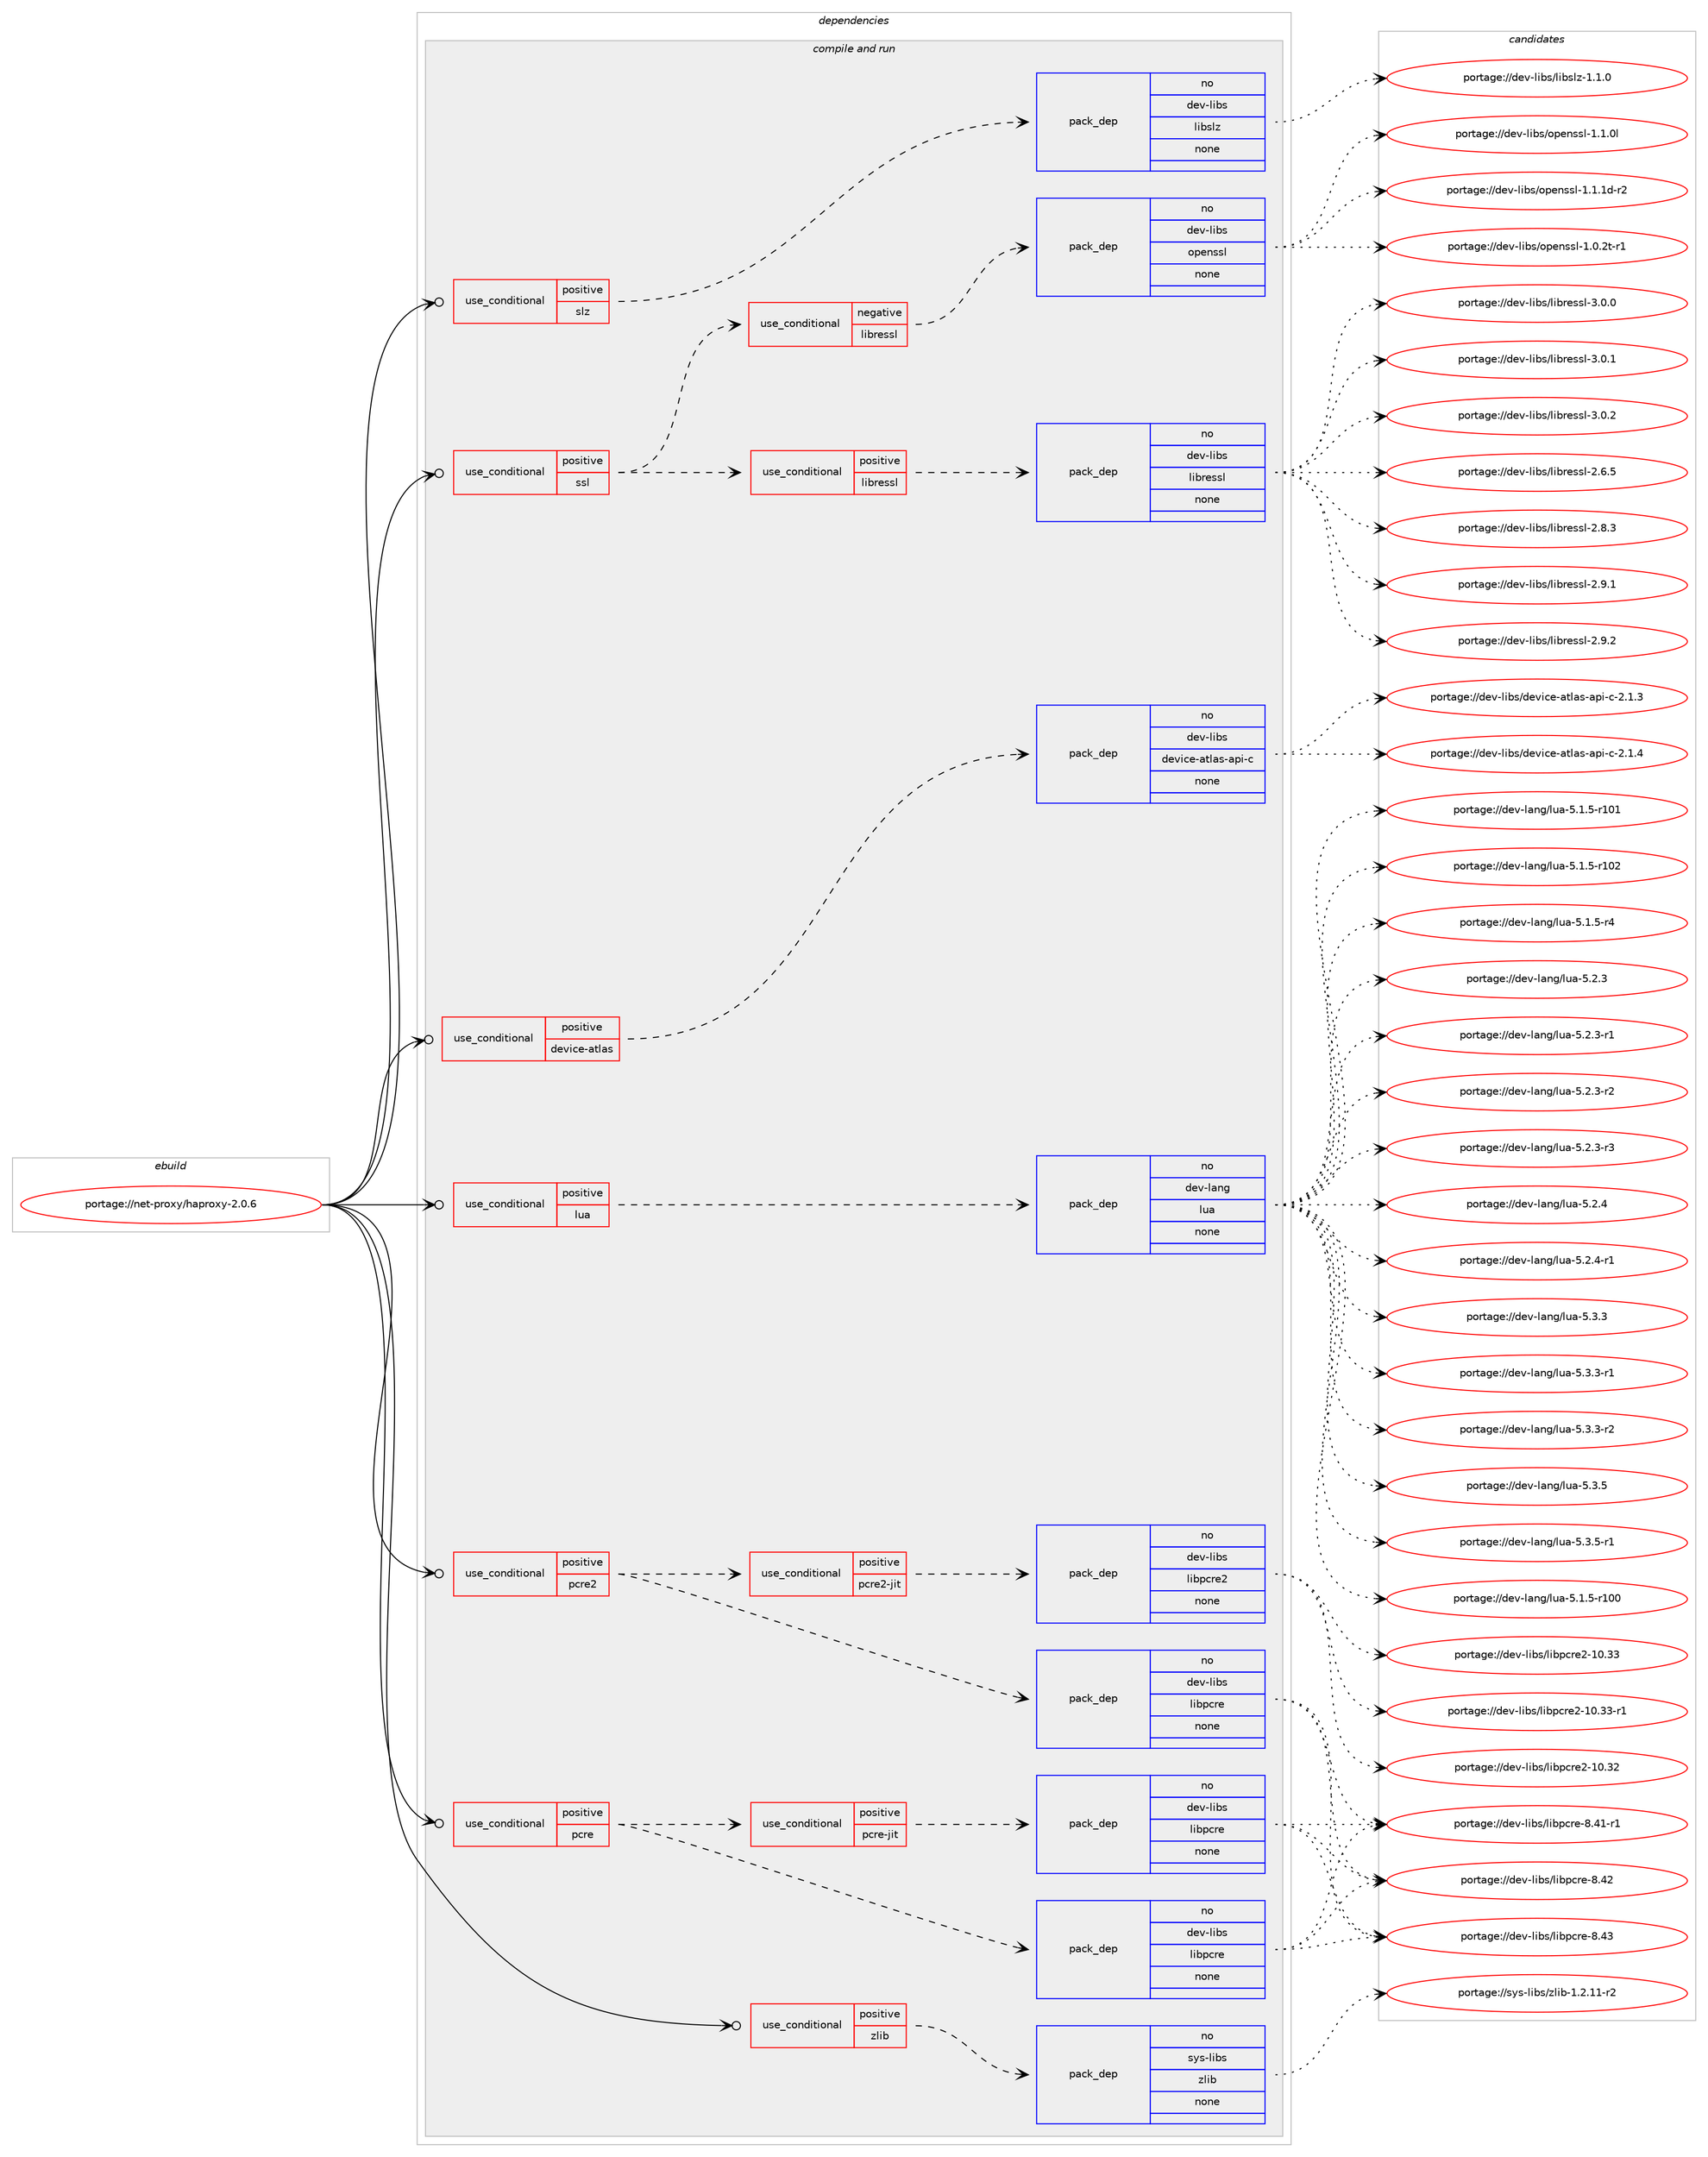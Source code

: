 digraph prolog {

# *************
# Graph options
# *************

newrank=true;
concentrate=true;
compound=true;
graph [rankdir=LR,fontname=Helvetica,fontsize=10,ranksep=1.5];#, ranksep=2.5, nodesep=0.2];
edge  [arrowhead=vee];
node  [fontname=Helvetica,fontsize=10];

# **********
# The ebuild
# **********

subgraph cluster_leftcol {
color=gray;
rank=same;
label=<<i>ebuild</i>>;
id [label="portage://net-proxy/haproxy-2.0.6", color=red, width=4, href="../net-proxy/haproxy-2.0.6.svg"];
}

# ****************
# The dependencies
# ****************

subgraph cluster_midcol {
color=gray;
label=<<i>dependencies</i>>;
subgraph cluster_compile {
fillcolor="#eeeeee";
style=filled;
label=<<i>compile</i>>;
}
subgraph cluster_compileandrun {
fillcolor="#eeeeee";
style=filled;
label=<<i>compile and run</i>>;
subgraph cond93783 {
dependency374997 [label=<<TABLE BORDER="0" CELLBORDER="1" CELLSPACING="0" CELLPADDING="4"><TR><TD ROWSPAN="3" CELLPADDING="10">use_conditional</TD></TR><TR><TD>positive</TD></TR><TR><TD>device-atlas</TD></TR></TABLE>>, shape=none, color=red];
subgraph pack274873 {
dependency374998 [label=<<TABLE BORDER="0" CELLBORDER="1" CELLSPACING="0" CELLPADDING="4" WIDTH="220"><TR><TD ROWSPAN="6" CELLPADDING="30">pack_dep</TD></TR><TR><TD WIDTH="110">no</TD></TR><TR><TD>dev-libs</TD></TR><TR><TD>device-atlas-api-c</TD></TR><TR><TD>none</TD></TR><TR><TD></TD></TR></TABLE>>, shape=none, color=blue];
}
dependency374997:e -> dependency374998:w [weight=20,style="dashed",arrowhead="vee"];
}
id:e -> dependency374997:w [weight=20,style="solid",arrowhead="odotvee"];
subgraph cond93784 {
dependency374999 [label=<<TABLE BORDER="0" CELLBORDER="1" CELLSPACING="0" CELLPADDING="4"><TR><TD ROWSPAN="3" CELLPADDING="10">use_conditional</TD></TR><TR><TD>positive</TD></TR><TR><TD>lua</TD></TR></TABLE>>, shape=none, color=red];
subgraph pack274874 {
dependency375000 [label=<<TABLE BORDER="0" CELLBORDER="1" CELLSPACING="0" CELLPADDING="4" WIDTH="220"><TR><TD ROWSPAN="6" CELLPADDING="30">pack_dep</TD></TR><TR><TD WIDTH="110">no</TD></TR><TR><TD>dev-lang</TD></TR><TR><TD>lua</TD></TR><TR><TD>none</TD></TR><TR><TD></TD></TR></TABLE>>, shape=none, color=blue];
}
dependency374999:e -> dependency375000:w [weight=20,style="dashed",arrowhead="vee"];
}
id:e -> dependency374999:w [weight=20,style="solid",arrowhead="odotvee"];
subgraph cond93785 {
dependency375001 [label=<<TABLE BORDER="0" CELLBORDER="1" CELLSPACING="0" CELLPADDING="4"><TR><TD ROWSPAN="3" CELLPADDING="10">use_conditional</TD></TR><TR><TD>positive</TD></TR><TR><TD>pcre</TD></TR></TABLE>>, shape=none, color=red];
subgraph pack274875 {
dependency375002 [label=<<TABLE BORDER="0" CELLBORDER="1" CELLSPACING="0" CELLPADDING="4" WIDTH="220"><TR><TD ROWSPAN="6" CELLPADDING="30">pack_dep</TD></TR><TR><TD WIDTH="110">no</TD></TR><TR><TD>dev-libs</TD></TR><TR><TD>libpcre</TD></TR><TR><TD>none</TD></TR><TR><TD></TD></TR></TABLE>>, shape=none, color=blue];
}
dependency375001:e -> dependency375002:w [weight=20,style="dashed",arrowhead="vee"];
subgraph cond93786 {
dependency375003 [label=<<TABLE BORDER="0" CELLBORDER="1" CELLSPACING="0" CELLPADDING="4"><TR><TD ROWSPAN="3" CELLPADDING="10">use_conditional</TD></TR><TR><TD>positive</TD></TR><TR><TD>pcre-jit</TD></TR></TABLE>>, shape=none, color=red];
subgraph pack274876 {
dependency375004 [label=<<TABLE BORDER="0" CELLBORDER="1" CELLSPACING="0" CELLPADDING="4" WIDTH="220"><TR><TD ROWSPAN="6" CELLPADDING="30">pack_dep</TD></TR><TR><TD WIDTH="110">no</TD></TR><TR><TD>dev-libs</TD></TR><TR><TD>libpcre</TD></TR><TR><TD>none</TD></TR><TR><TD></TD></TR></TABLE>>, shape=none, color=blue];
}
dependency375003:e -> dependency375004:w [weight=20,style="dashed",arrowhead="vee"];
}
dependency375001:e -> dependency375003:w [weight=20,style="dashed",arrowhead="vee"];
}
id:e -> dependency375001:w [weight=20,style="solid",arrowhead="odotvee"];
subgraph cond93787 {
dependency375005 [label=<<TABLE BORDER="0" CELLBORDER="1" CELLSPACING="0" CELLPADDING="4"><TR><TD ROWSPAN="3" CELLPADDING="10">use_conditional</TD></TR><TR><TD>positive</TD></TR><TR><TD>pcre2</TD></TR></TABLE>>, shape=none, color=red];
subgraph pack274877 {
dependency375006 [label=<<TABLE BORDER="0" CELLBORDER="1" CELLSPACING="0" CELLPADDING="4" WIDTH="220"><TR><TD ROWSPAN="6" CELLPADDING="30">pack_dep</TD></TR><TR><TD WIDTH="110">no</TD></TR><TR><TD>dev-libs</TD></TR><TR><TD>libpcre</TD></TR><TR><TD>none</TD></TR><TR><TD></TD></TR></TABLE>>, shape=none, color=blue];
}
dependency375005:e -> dependency375006:w [weight=20,style="dashed",arrowhead="vee"];
subgraph cond93788 {
dependency375007 [label=<<TABLE BORDER="0" CELLBORDER="1" CELLSPACING="0" CELLPADDING="4"><TR><TD ROWSPAN="3" CELLPADDING="10">use_conditional</TD></TR><TR><TD>positive</TD></TR><TR><TD>pcre2-jit</TD></TR></TABLE>>, shape=none, color=red];
subgraph pack274878 {
dependency375008 [label=<<TABLE BORDER="0" CELLBORDER="1" CELLSPACING="0" CELLPADDING="4" WIDTH="220"><TR><TD ROWSPAN="6" CELLPADDING="30">pack_dep</TD></TR><TR><TD WIDTH="110">no</TD></TR><TR><TD>dev-libs</TD></TR><TR><TD>libpcre2</TD></TR><TR><TD>none</TD></TR><TR><TD></TD></TR></TABLE>>, shape=none, color=blue];
}
dependency375007:e -> dependency375008:w [weight=20,style="dashed",arrowhead="vee"];
}
dependency375005:e -> dependency375007:w [weight=20,style="dashed",arrowhead="vee"];
}
id:e -> dependency375005:w [weight=20,style="solid",arrowhead="odotvee"];
subgraph cond93789 {
dependency375009 [label=<<TABLE BORDER="0" CELLBORDER="1" CELLSPACING="0" CELLPADDING="4"><TR><TD ROWSPAN="3" CELLPADDING="10">use_conditional</TD></TR><TR><TD>positive</TD></TR><TR><TD>slz</TD></TR></TABLE>>, shape=none, color=red];
subgraph pack274879 {
dependency375010 [label=<<TABLE BORDER="0" CELLBORDER="1" CELLSPACING="0" CELLPADDING="4" WIDTH="220"><TR><TD ROWSPAN="6" CELLPADDING="30">pack_dep</TD></TR><TR><TD WIDTH="110">no</TD></TR><TR><TD>dev-libs</TD></TR><TR><TD>libslz</TD></TR><TR><TD>none</TD></TR><TR><TD></TD></TR></TABLE>>, shape=none, color=blue];
}
dependency375009:e -> dependency375010:w [weight=20,style="dashed",arrowhead="vee"];
}
id:e -> dependency375009:w [weight=20,style="solid",arrowhead="odotvee"];
subgraph cond93790 {
dependency375011 [label=<<TABLE BORDER="0" CELLBORDER="1" CELLSPACING="0" CELLPADDING="4"><TR><TD ROWSPAN="3" CELLPADDING="10">use_conditional</TD></TR><TR><TD>positive</TD></TR><TR><TD>ssl</TD></TR></TABLE>>, shape=none, color=red];
subgraph cond93791 {
dependency375012 [label=<<TABLE BORDER="0" CELLBORDER="1" CELLSPACING="0" CELLPADDING="4"><TR><TD ROWSPAN="3" CELLPADDING="10">use_conditional</TD></TR><TR><TD>negative</TD></TR><TR><TD>libressl</TD></TR></TABLE>>, shape=none, color=red];
subgraph pack274880 {
dependency375013 [label=<<TABLE BORDER="0" CELLBORDER="1" CELLSPACING="0" CELLPADDING="4" WIDTH="220"><TR><TD ROWSPAN="6" CELLPADDING="30">pack_dep</TD></TR><TR><TD WIDTH="110">no</TD></TR><TR><TD>dev-libs</TD></TR><TR><TD>openssl</TD></TR><TR><TD>none</TD></TR><TR><TD></TD></TR></TABLE>>, shape=none, color=blue];
}
dependency375012:e -> dependency375013:w [weight=20,style="dashed",arrowhead="vee"];
}
dependency375011:e -> dependency375012:w [weight=20,style="dashed",arrowhead="vee"];
subgraph cond93792 {
dependency375014 [label=<<TABLE BORDER="0" CELLBORDER="1" CELLSPACING="0" CELLPADDING="4"><TR><TD ROWSPAN="3" CELLPADDING="10">use_conditional</TD></TR><TR><TD>positive</TD></TR><TR><TD>libressl</TD></TR></TABLE>>, shape=none, color=red];
subgraph pack274881 {
dependency375015 [label=<<TABLE BORDER="0" CELLBORDER="1" CELLSPACING="0" CELLPADDING="4" WIDTH="220"><TR><TD ROWSPAN="6" CELLPADDING="30">pack_dep</TD></TR><TR><TD WIDTH="110">no</TD></TR><TR><TD>dev-libs</TD></TR><TR><TD>libressl</TD></TR><TR><TD>none</TD></TR><TR><TD></TD></TR></TABLE>>, shape=none, color=blue];
}
dependency375014:e -> dependency375015:w [weight=20,style="dashed",arrowhead="vee"];
}
dependency375011:e -> dependency375014:w [weight=20,style="dashed",arrowhead="vee"];
}
id:e -> dependency375011:w [weight=20,style="solid",arrowhead="odotvee"];
subgraph cond93793 {
dependency375016 [label=<<TABLE BORDER="0" CELLBORDER="1" CELLSPACING="0" CELLPADDING="4"><TR><TD ROWSPAN="3" CELLPADDING="10">use_conditional</TD></TR><TR><TD>positive</TD></TR><TR><TD>zlib</TD></TR></TABLE>>, shape=none, color=red];
subgraph pack274882 {
dependency375017 [label=<<TABLE BORDER="0" CELLBORDER="1" CELLSPACING="0" CELLPADDING="4" WIDTH="220"><TR><TD ROWSPAN="6" CELLPADDING="30">pack_dep</TD></TR><TR><TD WIDTH="110">no</TD></TR><TR><TD>sys-libs</TD></TR><TR><TD>zlib</TD></TR><TR><TD>none</TD></TR><TR><TD></TD></TR></TABLE>>, shape=none, color=blue];
}
dependency375016:e -> dependency375017:w [weight=20,style="dashed",arrowhead="vee"];
}
id:e -> dependency375016:w [weight=20,style="solid",arrowhead="odotvee"];
}
subgraph cluster_run {
fillcolor="#eeeeee";
style=filled;
label=<<i>run</i>>;
}
}

# **************
# The candidates
# **************

subgraph cluster_choices {
rank=same;
color=gray;
label=<<i>candidates</i>>;

subgraph choice274873 {
color=black;
nodesep=1;
choiceportage1001011184510810598115471001011181059910145971161089711545971121054599455046494651 [label="portage://dev-libs/device-atlas-api-c-2.1.3", color=red, width=4,href="../dev-libs/device-atlas-api-c-2.1.3.svg"];
choiceportage1001011184510810598115471001011181059910145971161089711545971121054599455046494652 [label="portage://dev-libs/device-atlas-api-c-2.1.4", color=red, width=4,href="../dev-libs/device-atlas-api-c-2.1.4.svg"];
dependency374998:e -> choiceportage1001011184510810598115471001011181059910145971161089711545971121054599455046494651:w [style=dotted,weight="100"];
dependency374998:e -> choiceportage1001011184510810598115471001011181059910145971161089711545971121054599455046494652:w [style=dotted,weight="100"];
}
subgraph choice274874 {
color=black;
nodesep=1;
choiceportage1001011184510897110103471081179745534649465345114494848 [label="portage://dev-lang/lua-5.1.5-r100", color=red, width=4,href="../dev-lang/lua-5.1.5-r100.svg"];
choiceportage1001011184510897110103471081179745534649465345114494849 [label="portage://dev-lang/lua-5.1.5-r101", color=red, width=4,href="../dev-lang/lua-5.1.5-r101.svg"];
choiceportage1001011184510897110103471081179745534649465345114494850 [label="portage://dev-lang/lua-5.1.5-r102", color=red, width=4,href="../dev-lang/lua-5.1.5-r102.svg"];
choiceportage100101118451089711010347108117974553464946534511452 [label="portage://dev-lang/lua-5.1.5-r4", color=red, width=4,href="../dev-lang/lua-5.1.5-r4.svg"];
choiceportage10010111845108971101034710811797455346504651 [label="portage://dev-lang/lua-5.2.3", color=red, width=4,href="../dev-lang/lua-5.2.3.svg"];
choiceportage100101118451089711010347108117974553465046514511449 [label="portage://dev-lang/lua-5.2.3-r1", color=red, width=4,href="../dev-lang/lua-5.2.3-r1.svg"];
choiceportage100101118451089711010347108117974553465046514511450 [label="portage://dev-lang/lua-5.2.3-r2", color=red, width=4,href="../dev-lang/lua-5.2.3-r2.svg"];
choiceportage100101118451089711010347108117974553465046514511451 [label="portage://dev-lang/lua-5.2.3-r3", color=red, width=4,href="../dev-lang/lua-5.2.3-r3.svg"];
choiceportage10010111845108971101034710811797455346504652 [label="portage://dev-lang/lua-5.2.4", color=red, width=4,href="../dev-lang/lua-5.2.4.svg"];
choiceportage100101118451089711010347108117974553465046524511449 [label="portage://dev-lang/lua-5.2.4-r1", color=red, width=4,href="../dev-lang/lua-5.2.4-r1.svg"];
choiceportage10010111845108971101034710811797455346514651 [label="portage://dev-lang/lua-5.3.3", color=red, width=4,href="../dev-lang/lua-5.3.3.svg"];
choiceportage100101118451089711010347108117974553465146514511449 [label="portage://dev-lang/lua-5.3.3-r1", color=red, width=4,href="../dev-lang/lua-5.3.3-r1.svg"];
choiceportage100101118451089711010347108117974553465146514511450 [label="portage://dev-lang/lua-5.3.3-r2", color=red, width=4,href="../dev-lang/lua-5.3.3-r2.svg"];
choiceportage10010111845108971101034710811797455346514653 [label="portage://dev-lang/lua-5.3.5", color=red, width=4,href="../dev-lang/lua-5.3.5.svg"];
choiceportage100101118451089711010347108117974553465146534511449 [label="portage://dev-lang/lua-5.3.5-r1", color=red, width=4,href="../dev-lang/lua-5.3.5-r1.svg"];
dependency375000:e -> choiceportage1001011184510897110103471081179745534649465345114494848:w [style=dotted,weight="100"];
dependency375000:e -> choiceportage1001011184510897110103471081179745534649465345114494849:w [style=dotted,weight="100"];
dependency375000:e -> choiceportage1001011184510897110103471081179745534649465345114494850:w [style=dotted,weight="100"];
dependency375000:e -> choiceportage100101118451089711010347108117974553464946534511452:w [style=dotted,weight="100"];
dependency375000:e -> choiceportage10010111845108971101034710811797455346504651:w [style=dotted,weight="100"];
dependency375000:e -> choiceportage100101118451089711010347108117974553465046514511449:w [style=dotted,weight="100"];
dependency375000:e -> choiceportage100101118451089711010347108117974553465046514511450:w [style=dotted,weight="100"];
dependency375000:e -> choiceportage100101118451089711010347108117974553465046514511451:w [style=dotted,weight="100"];
dependency375000:e -> choiceportage10010111845108971101034710811797455346504652:w [style=dotted,weight="100"];
dependency375000:e -> choiceportage100101118451089711010347108117974553465046524511449:w [style=dotted,weight="100"];
dependency375000:e -> choiceportage10010111845108971101034710811797455346514651:w [style=dotted,weight="100"];
dependency375000:e -> choiceportage100101118451089711010347108117974553465146514511449:w [style=dotted,weight="100"];
dependency375000:e -> choiceportage100101118451089711010347108117974553465146514511450:w [style=dotted,weight="100"];
dependency375000:e -> choiceportage10010111845108971101034710811797455346514653:w [style=dotted,weight="100"];
dependency375000:e -> choiceportage100101118451089711010347108117974553465146534511449:w [style=dotted,weight="100"];
}
subgraph choice274875 {
color=black;
nodesep=1;
choiceportage100101118451081059811547108105981129911410145564652494511449 [label="portage://dev-libs/libpcre-8.41-r1", color=red, width=4,href="../dev-libs/libpcre-8.41-r1.svg"];
choiceportage10010111845108105981154710810598112991141014556465250 [label="portage://dev-libs/libpcre-8.42", color=red, width=4,href="../dev-libs/libpcre-8.42.svg"];
choiceportage10010111845108105981154710810598112991141014556465251 [label="portage://dev-libs/libpcre-8.43", color=red, width=4,href="../dev-libs/libpcre-8.43.svg"];
dependency375002:e -> choiceportage100101118451081059811547108105981129911410145564652494511449:w [style=dotted,weight="100"];
dependency375002:e -> choiceportage10010111845108105981154710810598112991141014556465250:w [style=dotted,weight="100"];
dependency375002:e -> choiceportage10010111845108105981154710810598112991141014556465251:w [style=dotted,weight="100"];
}
subgraph choice274876 {
color=black;
nodesep=1;
choiceportage100101118451081059811547108105981129911410145564652494511449 [label="portage://dev-libs/libpcre-8.41-r1", color=red, width=4,href="../dev-libs/libpcre-8.41-r1.svg"];
choiceportage10010111845108105981154710810598112991141014556465250 [label="portage://dev-libs/libpcre-8.42", color=red, width=4,href="../dev-libs/libpcre-8.42.svg"];
choiceportage10010111845108105981154710810598112991141014556465251 [label="portage://dev-libs/libpcre-8.43", color=red, width=4,href="../dev-libs/libpcre-8.43.svg"];
dependency375004:e -> choiceportage100101118451081059811547108105981129911410145564652494511449:w [style=dotted,weight="100"];
dependency375004:e -> choiceportage10010111845108105981154710810598112991141014556465250:w [style=dotted,weight="100"];
dependency375004:e -> choiceportage10010111845108105981154710810598112991141014556465251:w [style=dotted,weight="100"];
}
subgraph choice274877 {
color=black;
nodesep=1;
choiceportage100101118451081059811547108105981129911410145564652494511449 [label="portage://dev-libs/libpcre-8.41-r1", color=red, width=4,href="../dev-libs/libpcre-8.41-r1.svg"];
choiceportage10010111845108105981154710810598112991141014556465250 [label="portage://dev-libs/libpcre-8.42", color=red, width=4,href="../dev-libs/libpcre-8.42.svg"];
choiceportage10010111845108105981154710810598112991141014556465251 [label="portage://dev-libs/libpcre-8.43", color=red, width=4,href="../dev-libs/libpcre-8.43.svg"];
dependency375006:e -> choiceportage100101118451081059811547108105981129911410145564652494511449:w [style=dotted,weight="100"];
dependency375006:e -> choiceportage10010111845108105981154710810598112991141014556465250:w [style=dotted,weight="100"];
dependency375006:e -> choiceportage10010111845108105981154710810598112991141014556465251:w [style=dotted,weight="100"];
}
subgraph choice274878 {
color=black;
nodesep=1;
choiceportage100101118451081059811547108105981129911410150454948465150 [label="portage://dev-libs/libpcre2-10.32", color=red, width=4,href="../dev-libs/libpcre2-10.32.svg"];
choiceportage100101118451081059811547108105981129911410150454948465151 [label="portage://dev-libs/libpcre2-10.33", color=red, width=4,href="../dev-libs/libpcre2-10.33.svg"];
choiceportage1001011184510810598115471081059811299114101504549484651514511449 [label="portage://dev-libs/libpcre2-10.33-r1", color=red, width=4,href="../dev-libs/libpcre2-10.33-r1.svg"];
dependency375008:e -> choiceportage100101118451081059811547108105981129911410150454948465150:w [style=dotted,weight="100"];
dependency375008:e -> choiceportage100101118451081059811547108105981129911410150454948465151:w [style=dotted,weight="100"];
dependency375008:e -> choiceportage1001011184510810598115471081059811299114101504549484651514511449:w [style=dotted,weight="100"];
}
subgraph choice274879 {
color=black;
nodesep=1;
choiceportage10010111845108105981154710810598115108122454946494648 [label="portage://dev-libs/libslz-1.1.0", color=red, width=4,href="../dev-libs/libslz-1.1.0.svg"];
dependency375010:e -> choiceportage10010111845108105981154710810598115108122454946494648:w [style=dotted,weight="100"];
}
subgraph choice274880 {
color=black;
nodesep=1;
choiceportage1001011184510810598115471111121011101151151084549464846501164511449 [label="portage://dev-libs/openssl-1.0.2t-r1", color=red, width=4,href="../dev-libs/openssl-1.0.2t-r1.svg"];
choiceportage100101118451081059811547111112101110115115108454946494648108 [label="portage://dev-libs/openssl-1.1.0l", color=red, width=4,href="../dev-libs/openssl-1.1.0l.svg"];
choiceportage1001011184510810598115471111121011101151151084549464946491004511450 [label="portage://dev-libs/openssl-1.1.1d-r2", color=red, width=4,href="../dev-libs/openssl-1.1.1d-r2.svg"];
dependency375013:e -> choiceportage1001011184510810598115471111121011101151151084549464846501164511449:w [style=dotted,weight="100"];
dependency375013:e -> choiceportage100101118451081059811547111112101110115115108454946494648108:w [style=dotted,weight="100"];
dependency375013:e -> choiceportage1001011184510810598115471111121011101151151084549464946491004511450:w [style=dotted,weight="100"];
}
subgraph choice274881 {
color=black;
nodesep=1;
choiceportage10010111845108105981154710810598114101115115108455046544653 [label="portage://dev-libs/libressl-2.6.5", color=red, width=4,href="../dev-libs/libressl-2.6.5.svg"];
choiceportage10010111845108105981154710810598114101115115108455046564651 [label="portage://dev-libs/libressl-2.8.3", color=red, width=4,href="../dev-libs/libressl-2.8.3.svg"];
choiceportage10010111845108105981154710810598114101115115108455046574649 [label="portage://dev-libs/libressl-2.9.1", color=red, width=4,href="../dev-libs/libressl-2.9.1.svg"];
choiceportage10010111845108105981154710810598114101115115108455046574650 [label="portage://dev-libs/libressl-2.9.2", color=red, width=4,href="../dev-libs/libressl-2.9.2.svg"];
choiceportage10010111845108105981154710810598114101115115108455146484648 [label="portage://dev-libs/libressl-3.0.0", color=red, width=4,href="../dev-libs/libressl-3.0.0.svg"];
choiceportage10010111845108105981154710810598114101115115108455146484649 [label="portage://dev-libs/libressl-3.0.1", color=red, width=4,href="../dev-libs/libressl-3.0.1.svg"];
choiceportage10010111845108105981154710810598114101115115108455146484650 [label="portage://dev-libs/libressl-3.0.2", color=red, width=4,href="../dev-libs/libressl-3.0.2.svg"];
dependency375015:e -> choiceportage10010111845108105981154710810598114101115115108455046544653:w [style=dotted,weight="100"];
dependency375015:e -> choiceportage10010111845108105981154710810598114101115115108455046564651:w [style=dotted,weight="100"];
dependency375015:e -> choiceportage10010111845108105981154710810598114101115115108455046574649:w [style=dotted,weight="100"];
dependency375015:e -> choiceportage10010111845108105981154710810598114101115115108455046574650:w [style=dotted,weight="100"];
dependency375015:e -> choiceportage10010111845108105981154710810598114101115115108455146484648:w [style=dotted,weight="100"];
dependency375015:e -> choiceportage10010111845108105981154710810598114101115115108455146484649:w [style=dotted,weight="100"];
dependency375015:e -> choiceportage10010111845108105981154710810598114101115115108455146484650:w [style=dotted,weight="100"];
}
subgraph choice274882 {
color=black;
nodesep=1;
choiceportage11512111545108105981154712210810598454946504649494511450 [label="portage://sys-libs/zlib-1.2.11-r2", color=red, width=4,href="../sys-libs/zlib-1.2.11-r2.svg"];
dependency375017:e -> choiceportage11512111545108105981154712210810598454946504649494511450:w [style=dotted,weight="100"];
}
}

}
